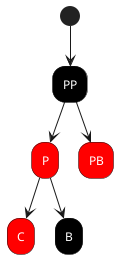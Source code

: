 @startuml

skinparam activity{
FontName Impact
FontColor white
backgroundcolor black
}

(*) --> PP#Black
PP --> P#RED
P --> C#RED
P --> B#BLACK
PP --> PB#RED
@enduml

